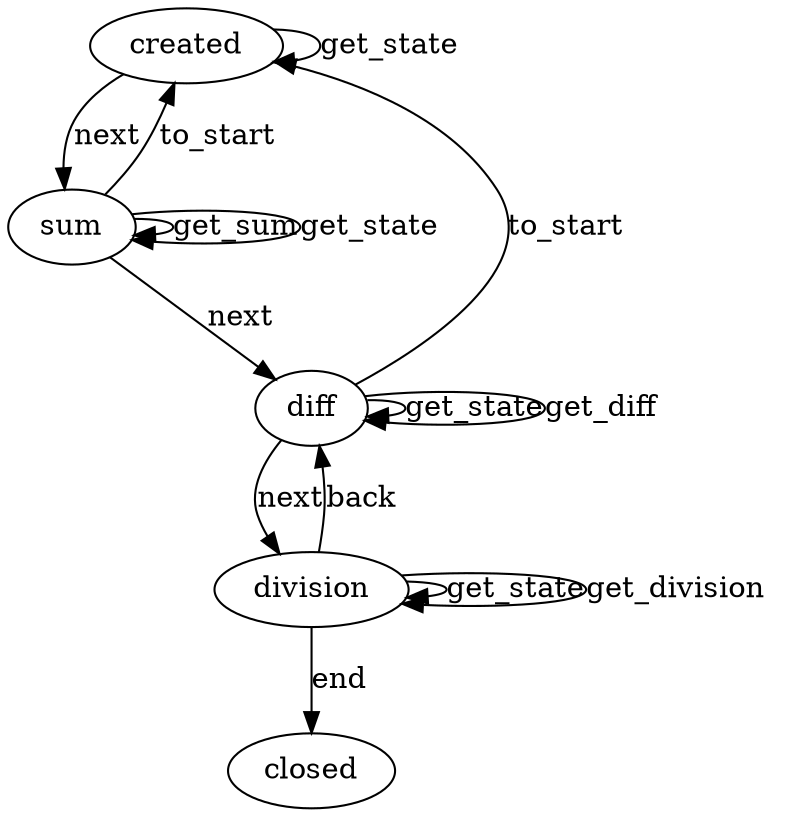 digraph G {

  created -> sum [label=next];
  created -> created [label=get_state];
  
  sum -> sum [label=get_sum];
  sum -> sum [label=get_state];
  sum -> created [label=to_start];
  sum -> diff [label=next];
  
  diff -> diff [label=get_state];
  diff -> diff [label=get_diff];
  diff -> created [label=to_start];
  diff -> division [label=next];
  
  division -> division [label=get_state];
  division -> division [label=get_division];
  division -> diff [label=back];
  division -> closed [label=end];
  

}
